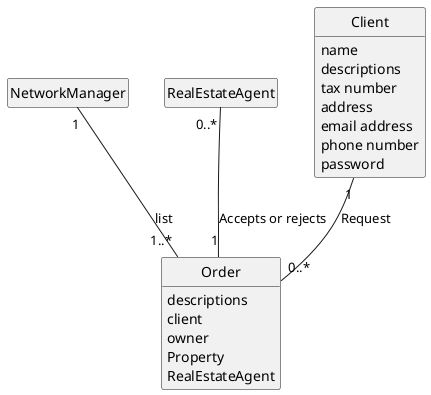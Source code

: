 @startuml
skinparam monochrome true
skinparam packageStyle rectangle
skinparam shadowing false
skinparam classAttributeIconSize 0
hide circle
hide empty members

class NetworkManager{
}

class RealEstateAgent{
}

class Order{
 descriptions
 client
 owner
 Property
 RealEstateAgent
}

class Client {
    name
    descriptions
    tax number
    address
    email address
    phone number
    password
}

Client "1"--"0..*" Order : Request
RealEstateAgent "0..*"--"1" Order : Accepts or rejects
NetworkManager "1" -- "1..*" Order : list
@enduml
